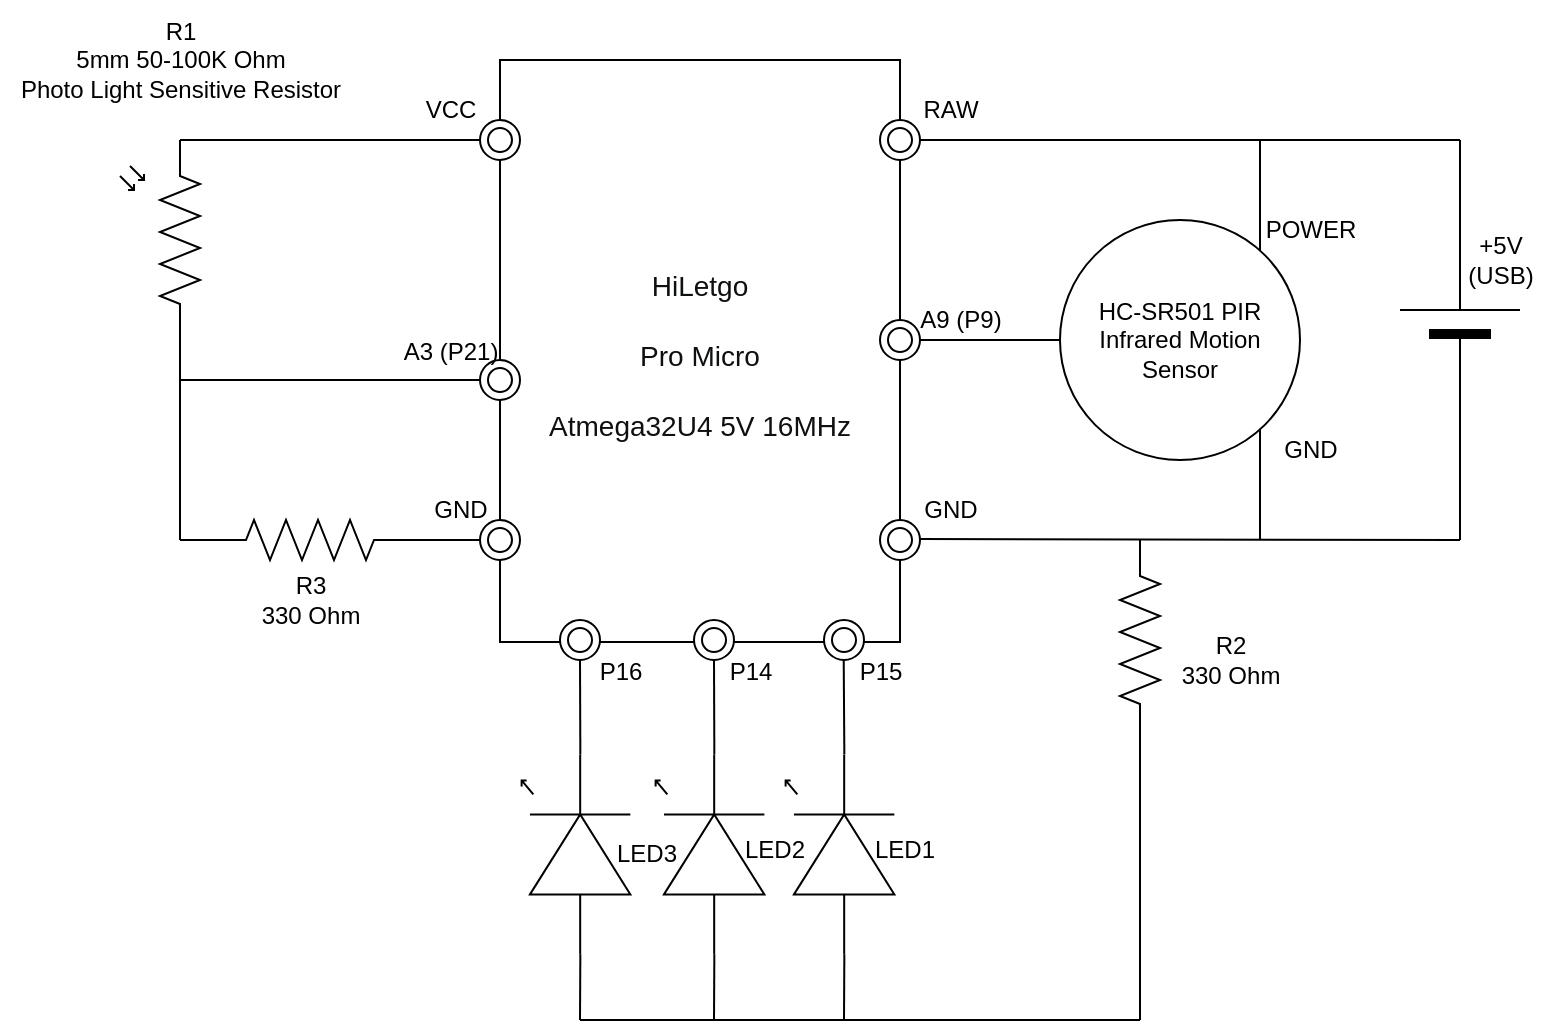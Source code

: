 <mxfile version="24.8.4">
  <diagram name="Page-1" id="16e2658f-23c8-b752-8be9-c03fbebb8bbe">
    <mxGraphModel dx="1094" dy="1160" grid="1" gridSize="10" guides="1" tooltips="1" connect="1" arrows="1" fold="1" page="1" pageScale="1" pageWidth="1100" pageHeight="850" background="none" math="0" shadow="0">
      <root>
        <mxCell id="0" />
        <mxCell id="1" parent="0" />
        <mxCell id="_HQgu8TvVa0ZUjis0PXV-1" value="" style="pointerEvents=1;verticalLabelPosition=bottom;shadow=0;dashed=0;align=center;html=1;verticalAlign=top;shape=mxgraph.electrical.resistors.symmetrical_photoconductive_transducer;rotation=-90;" parent="1" vertex="1">
          <mxGeometry x="140" y="270" width="100" height="40" as="geometry" />
        </mxCell>
        <mxCell id="7a-uF8XU-NLAj2xIB6lD-1" value="&lt;h1 style=&quot;box-sizing: border-box; padding: 0px; margin-top: 0px; margin-right: 0px; margin-left: 0px; text-rendering: optimizelegibility; font-weight: 400; color: rgb(15, 17, 17); background-color: rgb(255, 255, 255); margin-bottom: 0px !important; line-height: 32px !important;&quot; class=&quot;a-size-large a-spacing-none&quot;&gt;&lt;span style=&quot;box-sizing: border-box; text-rendering: optimizelegibility; word-break: break-word; line-height: 32px !important;&quot; class=&quot;a-size-large product-title-word-break&quot; id=&quot;productTitle&quot;&gt;&lt;font style=&quot;font-size: 14px;&quot; face=&quot;Helvetica&quot;&gt;HiLetgo&lt;/font&gt;&lt;/span&gt;&lt;/h1&gt;&lt;h1 style=&quot;box-sizing: border-box; padding: 0px; margin-top: 0px; margin-right: 0px; margin-left: 0px; text-rendering: optimizelegibility; font-weight: 400; color: rgb(15, 17, 17); background-color: rgb(255, 255, 255); margin-bottom: 0px !important; line-height: 32px !important;&quot; class=&quot;a-size-large a-spacing-none&quot;&gt;&lt;span style=&quot;box-sizing: border-box; text-rendering: optimizelegibility; word-break: break-word; line-height: 32px !important;&quot; class=&quot;a-size-large product-title-word-break&quot;&gt;&lt;font style=&quot;font-size: 14px;&quot; face=&quot;Helvetica&quot;&gt;Pro Micro&lt;/font&gt;&lt;/span&gt;&lt;/h1&gt;&lt;h1 style=&quot;box-sizing: border-box; padding: 0px; margin-top: 0px; margin-right: 0px; margin-left: 0px; text-rendering: optimizelegibility; font-weight: 400; color: rgb(15, 17, 17); background-color: rgb(255, 255, 255); margin-bottom: 0px !important; line-height: 32px !important;&quot; class=&quot;a-size-large a-spacing-none&quot;&gt;&lt;span style=&quot;box-sizing: border-box; text-rendering: optimizelegibility; word-break: break-word; line-height: 32px !important;&quot; class=&quot;a-size-large product-title-word-break&quot;&gt;&lt;font style=&quot;font-size: 14px;&quot; face=&quot;Helvetica&quot;&gt;Atmega32U4 5V 16MHz&lt;/font&gt;&lt;/span&gt;&lt;/h1&gt;" style="rounded=0;whiteSpace=wrap;html=1;align=center;" vertex="1" parent="1">
          <mxGeometry x="360" y="200" width="200" height="291" as="geometry" />
        </mxCell>
        <mxCell id="7a-uF8XU-NLAj2xIB6lD-4" value="" style="verticalLabelPosition=bottom;shadow=0;dashed=0;align=center;fillColor=#000000;html=1;verticalAlign=top;strokeWidth=1;shape=mxgraph.electrical.miscellaneous.monocell_battery;rounded=1;comic=0;labelBackgroundColor=none;fontFamily=Verdana;fontSize=12;rotation=-90;" vertex="1" parent="1">
          <mxGeometry x="790" y="300" width="100" height="60" as="geometry" />
        </mxCell>
        <mxCell id="7a-uF8XU-NLAj2xIB6lD-8" value="" style="verticalLabelPosition=bottom;shadow=0;dashed=0;align=center;html=1;verticalAlign=top;shape=mxgraph.electrical.opto_electronics.led_1;pointerEvents=1;rotation=-90;" vertex="1" parent="1">
          <mxGeometry x="480" y="570" width="100" height="54.38" as="geometry" />
        </mxCell>
        <mxCell id="7a-uF8XU-NLAj2xIB6lD-9" value="" style="endArrow=none;html=1;rounded=0;" edge="1" parent="1">
          <mxGeometry width="50" height="50" relative="1" as="geometry">
            <mxPoint x="562" y="240" as="sourcePoint" />
            <mxPoint x="840" y="240" as="targetPoint" />
          </mxGeometry>
        </mxCell>
        <mxCell id="7a-uF8XU-NLAj2xIB6lD-11" value="" style="endArrow=none;html=1;rounded=0;entryX=0;entryY=0.5;entryDx=0;entryDy=0;" edge="1" parent="1" target="7a-uF8XU-NLAj2xIB6lD-7">
          <mxGeometry width="50" height="50" relative="1" as="geometry">
            <mxPoint x="560" y="340" as="sourcePoint" />
            <mxPoint x="570" y="330" as="targetPoint" />
          </mxGeometry>
        </mxCell>
        <mxCell id="7a-uF8XU-NLAj2xIB6lD-13" value="" style="endArrow=none;html=1;rounded=0;" edge="1" parent="1" source="7a-uF8XU-NLAj2xIB6lD-4">
          <mxGeometry width="50" height="50" relative="1" as="geometry">
            <mxPoint x="790" y="290" as="sourcePoint" />
            <mxPoint x="840" y="240" as="targetPoint" />
          </mxGeometry>
        </mxCell>
        <mxCell id="7a-uF8XU-NLAj2xIB6lD-15" value="RAW" style="text;html=1;align=center;verticalAlign=middle;resizable=0;points=[];autosize=1;strokeColor=none;fillColor=none;" vertex="1" parent="1">
          <mxGeometry x="560" y="210" width="50" height="30" as="geometry" />
        </mxCell>
        <mxCell id="7a-uF8XU-NLAj2xIB6lD-16" value="" style="ellipse;shape=doubleEllipse;whiteSpace=wrap;html=1;aspect=fixed;" vertex="1" parent="1">
          <mxGeometry x="550" y="230" width="20" height="20" as="geometry" />
        </mxCell>
        <mxCell id="7a-uF8XU-NLAj2xIB6lD-17" value="" style="endArrow=none;html=1;rounded=0;entryX=0;entryY=0.5;entryDx=0;entryDy=0;entryPerimeter=0;" edge="1" parent="1" target="7a-uF8XU-NLAj2xIB6lD-4">
          <mxGeometry width="50" height="50" relative="1" as="geometry">
            <mxPoint x="840" y="440" as="sourcePoint" />
            <mxPoint x="859.5" y="400" as="targetPoint" />
          </mxGeometry>
        </mxCell>
        <mxCell id="7a-uF8XU-NLAj2xIB6lD-18" value="" style="endArrow=none;html=1;rounded=0;" edge="1" parent="1">
          <mxGeometry width="50" height="50" relative="1" as="geometry">
            <mxPoint x="740" y="300" as="sourcePoint" />
            <mxPoint x="740" y="240" as="targetPoint" />
          </mxGeometry>
        </mxCell>
        <mxCell id="7a-uF8XU-NLAj2xIB6lD-19" value="POWER" style="text;html=1;align=center;verticalAlign=middle;resizable=0;points=[];autosize=1;strokeColor=none;fillColor=none;" vertex="1" parent="1">
          <mxGeometry x="730" y="270" width="70" height="30" as="geometry" />
        </mxCell>
        <mxCell id="7a-uF8XU-NLAj2xIB6lD-20" value="" style="ellipse;shape=doubleEllipse;whiteSpace=wrap;html=1;aspect=fixed;" vertex="1" parent="1">
          <mxGeometry x="550" y="430" width="20" height="20" as="geometry" />
        </mxCell>
        <mxCell id="7a-uF8XU-NLAj2xIB6lD-21" value="" style="endArrow=none;html=1;rounded=0;" edge="1" parent="1">
          <mxGeometry width="50" height="50" relative="1" as="geometry">
            <mxPoint x="570" y="439.5" as="sourcePoint" />
            <mxPoint x="840" y="440" as="targetPoint" />
          </mxGeometry>
        </mxCell>
        <mxCell id="7a-uF8XU-NLAj2xIB6lD-22" value="+5V&lt;div&gt;(USB)&lt;/div&gt;" style="text;html=1;align=center;verticalAlign=middle;resizable=0;points=[];autosize=1;strokeColor=none;fillColor=none;" vertex="1" parent="1">
          <mxGeometry x="830" y="280" width="60" height="40" as="geometry" />
        </mxCell>
        <mxCell id="7a-uF8XU-NLAj2xIB6lD-23" value="" style="endArrow=none;html=1;rounded=0;" edge="1" parent="1">
          <mxGeometry width="50" height="50" relative="1" as="geometry">
            <mxPoint x="740" y="440" as="sourcePoint" />
            <mxPoint x="740" y="380" as="targetPoint" />
          </mxGeometry>
        </mxCell>
        <mxCell id="7a-uF8XU-NLAj2xIB6lD-24" value="GND" style="text;html=1;align=center;verticalAlign=middle;resizable=0;points=[];autosize=1;strokeColor=none;fillColor=none;" vertex="1" parent="1">
          <mxGeometry x="740" y="380" width="50" height="30" as="geometry" />
        </mxCell>
        <mxCell id="7a-uF8XU-NLAj2xIB6lD-25" value="" style="ellipse;shape=doubleEllipse;whiteSpace=wrap;html=1;aspect=fixed;" vertex="1" parent="1">
          <mxGeometry x="550" y="330" width="20" height="20" as="geometry" />
        </mxCell>
        <mxCell id="7a-uF8XU-NLAj2xIB6lD-7" value="HC-SR501 PIR Infrared Motion Sensor" style="ellipse;whiteSpace=wrap;html=1;aspect=fixed;" vertex="1" parent="1">
          <mxGeometry x="640" y="280" width="120" height="120" as="geometry" />
        </mxCell>
        <mxCell id="7a-uF8XU-NLAj2xIB6lD-26" value="A9 (P&lt;span style=&quot;background-color: initial;&quot;&gt;9)&lt;/span&gt;" style="text;html=1;align=center;verticalAlign=middle;resizable=0;points=[];autosize=1;strokeColor=none;fillColor=none;" vertex="1" parent="1">
          <mxGeometry x="560" y="315" width="60" height="30" as="geometry" />
        </mxCell>
        <mxCell id="7a-uF8XU-NLAj2xIB6lD-27" value="GND" style="text;html=1;align=center;verticalAlign=middle;resizable=0;points=[];autosize=1;strokeColor=none;fillColor=none;" vertex="1" parent="1">
          <mxGeometry x="560" y="410" width="50" height="30" as="geometry" />
        </mxCell>
        <mxCell id="7a-uF8XU-NLAj2xIB6lD-29" value="R1&lt;div&gt;5mm 50-100K Ohm&lt;div&gt;Photo Light Sensitive Resistor&lt;/div&gt;&lt;/div&gt;" style="text;html=1;align=center;verticalAlign=middle;resizable=0;points=[];autosize=1;strokeColor=none;fillColor=none;" vertex="1" parent="1">
          <mxGeometry x="110" y="170" width="180" height="60" as="geometry" />
        </mxCell>
        <mxCell id="7a-uF8XU-NLAj2xIB6lD-30" value="" style="pointerEvents=1;verticalLabelPosition=bottom;shadow=0;dashed=0;align=center;html=1;verticalAlign=top;shape=mxgraph.electrical.resistors.resistor_2;rotation=90;" vertex="1" parent="1">
          <mxGeometry x="630" y="480" width="100" height="20" as="geometry" />
        </mxCell>
        <mxCell id="7a-uF8XU-NLAj2xIB6lD-33" value="LED1" style="text;html=1;align=center;verticalAlign=middle;resizable=0;points=[];autosize=1;strokeColor=none;fillColor=none;" vertex="1" parent="1">
          <mxGeometry x="537" y="580" width="50" height="30" as="geometry" />
        </mxCell>
        <mxCell id="7a-uF8XU-NLAj2xIB6lD-34" value="R2&lt;div&gt;330 Ohm&lt;/div&gt;" style="text;html=1;align=center;verticalAlign=middle;resizable=0;points=[];autosize=1;strokeColor=none;fillColor=none;" vertex="1" parent="1">
          <mxGeometry x="690" y="480" width="70" height="40" as="geometry" />
        </mxCell>
        <mxCell id="7a-uF8XU-NLAj2xIB6lD-35" value="" style="endArrow=none;html=1;rounded=0;entryX=1;entryY=0.5;entryDx=0;entryDy=0;entryPerimeter=0;" edge="1" parent="1" target="7a-uF8XU-NLAj2xIB6lD-30">
          <mxGeometry width="50" height="50" relative="1" as="geometry">
            <mxPoint x="680" y="680" as="sourcePoint" />
            <mxPoint x="620" y="640" as="targetPoint" />
          </mxGeometry>
        </mxCell>
        <mxCell id="7a-uF8XU-NLAj2xIB6lD-36" value="" style="endArrow=none;html=1;rounded=0;" edge="1" parent="1">
          <mxGeometry width="50" height="50" relative="1" as="geometry">
            <mxPoint x="400" y="680" as="sourcePoint" />
            <mxPoint x="680" y="680" as="targetPoint" />
          </mxGeometry>
        </mxCell>
        <mxCell id="7a-uF8XU-NLAj2xIB6lD-37" value="" style="endArrow=none;html=1;rounded=0;entryX=0;entryY=0.54;entryDx=0;entryDy=0;entryPerimeter=0;" edge="1" parent="1" target="7a-uF8XU-NLAj2xIB6lD-8">
          <mxGeometry width="50" height="50" relative="1" as="geometry">
            <mxPoint x="532" y="680" as="sourcePoint" />
            <mxPoint x="530" y="660" as="targetPoint" />
          </mxGeometry>
        </mxCell>
        <mxCell id="7a-uF8XU-NLAj2xIB6lD-38" value="" style="ellipse;shape=doubleEllipse;whiteSpace=wrap;html=1;aspect=fixed;" vertex="1" parent="1">
          <mxGeometry x="457" y="480" width="20" height="20" as="geometry" />
        </mxCell>
        <mxCell id="7a-uF8XU-NLAj2xIB6lD-39" value="" style="ellipse;shape=doubleEllipse;whiteSpace=wrap;html=1;aspect=fixed;" vertex="1" parent="1">
          <mxGeometry x="390" y="480" width="20" height="20" as="geometry" />
        </mxCell>
        <mxCell id="7a-uF8XU-NLAj2xIB6lD-44" value="" style="verticalLabelPosition=bottom;shadow=0;dashed=0;align=center;html=1;verticalAlign=top;shape=mxgraph.electrical.opto_electronics.led_1;pointerEvents=1;rotation=-90;" vertex="1" parent="1">
          <mxGeometry x="348" y="570" width="100" height="54.38" as="geometry" />
        </mxCell>
        <mxCell id="7a-uF8XU-NLAj2xIB6lD-45" value="LED3" style="text;html=1;align=center;verticalAlign=middle;resizable=0;points=[];autosize=1;strokeColor=none;fillColor=none;" vertex="1" parent="1">
          <mxGeometry x="408" y="582.19" width="50" height="30" as="geometry" />
        </mxCell>
        <mxCell id="7a-uF8XU-NLAj2xIB6lD-46" value="" style="endArrow=none;html=1;rounded=0;entryX=0;entryY=0.54;entryDx=0;entryDy=0;entryPerimeter=0;" edge="1" parent="1" target="7a-uF8XU-NLAj2xIB6lD-44">
          <mxGeometry width="50" height="50" relative="1" as="geometry">
            <mxPoint x="400" y="680" as="sourcePoint" />
            <mxPoint x="540" y="670" as="targetPoint" />
          </mxGeometry>
        </mxCell>
        <mxCell id="7a-uF8XU-NLAj2xIB6lD-47" value="" style="verticalLabelPosition=bottom;shadow=0;dashed=0;align=center;html=1;verticalAlign=top;shape=mxgraph.electrical.opto_electronics.led_1;pointerEvents=1;rotation=-90;" vertex="1" parent="1">
          <mxGeometry x="415" y="570" width="100" height="54.38" as="geometry" />
        </mxCell>
        <mxCell id="7a-uF8XU-NLAj2xIB6lD-48" value="LED2" style="text;html=1;align=center;verticalAlign=middle;resizable=0;points=[];autosize=1;strokeColor=none;fillColor=none;" vertex="1" parent="1">
          <mxGeometry x="472" y="580" width="50" height="30" as="geometry" />
        </mxCell>
        <mxCell id="7a-uF8XU-NLAj2xIB6lD-49" value="" style="endArrow=none;html=1;rounded=0;entryX=0;entryY=0.54;entryDx=0;entryDy=0;entryPerimeter=0;" edge="1" parent="1" target="7a-uF8XU-NLAj2xIB6lD-47">
          <mxGeometry width="50" height="50" relative="1" as="geometry">
            <mxPoint x="467" y="680" as="sourcePoint" />
            <mxPoint x="465" y="660" as="targetPoint" />
          </mxGeometry>
        </mxCell>
        <mxCell id="7a-uF8XU-NLAj2xIB6lD-50" value="" style="endArrow=none;html=1;rounded=0;entryX=0.859;entryY=1.002;entryDx=0;entryDy=0;entryPerimeter=0;exitX=1;exitY=0.54;exitDx=0;exitDy=0;exitPerimeter=0;" edge="1" parent="1" source="7a-uF8XU-NLAj2xIB6lD-8" target="7a-uF8XU-NLAj2xIB6lD-1">
          <mxGeometry width="50" height="50" relative="1" as="geometry">
            <mxPoint x="530" y="536" as="sourcePoint" />
            <mxPoint x="530" y="503" as="targetPoint" />
          </mxGeometry>
        </mxCell>
        <mxCell id="7a-uF8XU-NLAj2xIB6lD-40" value="" style="ellipse;shape=doubleEllipse;whiteSpace=wrap;html=1;aspect=fixed;" vertex="1" parent="1">
          <mxGeometry x="522" y="480" width="20" height="20" as="geometry" />
        </mxCell>
        <mxCell id="7a-uF8XU-NLAj2xIB6lD-52" value="" style="endArrow=none;html=1;rounded=0;entryX=0.5;entryY=1;entryDx=0;entryDy=0;exitX=1;exitY=0.54;exitDx=0;exitDy=0;exitPerimeter=0;" edge="1" parent="1" source="7a-uF8XU-NLAj2xIB6lD-47" target="7a-uF8XU-NLAj2xIB6lD-38">
          <mxGeometry width="50" height="50" relative="1" as="geometry">
            <mxPoint x="470" y="558" as="sourcePoint" />
            <mxPoint x="470" y="503" as="targetPoint" />
          </mxGeometry>
        </mxCell>
        <mxCell id="7a-uF8XU-NLAj2xIB6lD-53" value="P15" style="text;html=1;align=center;verticalAlign=middle;resizable=0;points=[];autosize=1;strokeColor=none;fillColor=none;" vertex="1" parent="1">
          <mxGeometry x="530" y="491" width="40" height="30" as="geometry" />
        </mxCell>
        <mxCell id="7a-uF8XU-NLAj2xIB6lD-54" value="P14" style="text;html=1;align=center;verticalAlign=middle;resizable=0;points=[];autosize=1;strokeColor=none;fillColor=none;" vertex="1" parent="1">
          <mxGeometry x="465" y="491" width="40" height="30" as="geometry" />
        </mxCell>
        <mxCell id="7a-uF8XU-NLAj2xIB6lD-55" value="" style="endArrow=none;html=1;rounded=0;exitX=1;exitY=0.54;exitDx=0;exitDy=0;exitPerimeter=0;" edge="1" parent="1" source="7a-uF8XU-NLAj2xIB6lD-44">
          <mxGeometry width="50" height="50" relative="1" as="geometry">
            <mxPoint x="399.5" y="547" as="sourcePoint" />
            <mxPoint x="400" y="500" as="targetPoint" />
          </mxGeometry>
        </mxCell>
        <mxCell id="7a-uF8XU-NLAj2xIB6lD-56" value="P16" style="text;html=1;align=center;verticalAlign=middle;resizable=0;points=[];autosize=1;strokeColor=none;fillColor=none;" vertex="1" parent="1">
          <mxGeometry x="400" y="491" width="40" height="30" as="geometry" />
        </mxCell>
        <mxCell id="7a-uF8XU-NLAj2xIB6lD-57" value="GND" style="text;html=1;align=center;verticalAlign=middle;resizable=0;points=[];autosize=1;strokeColor=none;fillColor=none;" vertex="1" parent="1">
          <mxGeometry x="315" y="410" width="50" height="30" as="geometry" />
        </mxCell>
        <mxCell id="7a-uF8XU-NLAj2xIB6lD-59" value="" style="ellipse;shape=doubleEllipse;whiteSpace=wrap;html=1;aspect=fixed;" vertex="1" parent="1">
          <mxGeometry x="350" y="430" width="20" height="20" as="geometry" />
        </mxCell>
        <mxCell id="7a-uF8XU-NLAj2xIB6lD-60" value="" style="ellipse;shape=doubleEllipse;whiteSpace=wrap;html=1;aspect=fixed;" vertex="1" parent="1">
          <mxGeometry x="350" y="350" width="20" height="20" as="geometry" />
        </mxCell>
        <mxCell id="7a-uF8XU-NLAj2xIB6lD-61" value="" style="ellipse;shape=doubleEllipse;whiteSpace=wrap;html=1;aspect=fixed;" vertex="1" parent="1">
          <mxGeometry x="350" y="230" width="20" height="20" as="geometry" />
        </mxCell>
        <mxCell id="7a-uF8XU-NLAj2xIB6lD-62" value="" style="pointerEvents=1;verticalLabelPosition=bottom;shadow=0;dashed=0;align=center;html=1;verticalAlign=top;shape=mxgraph.electrical.resistors.resistor_2;" vertex="1" parent="1">
          <mxGeometry x="215" y="430" width="100" height="20" as="geometry" />
        </mxCell>
        <mxCell id="7a-uF8XU-NLAj2xIB6lD-63" value="" style="endArrow=none;html=1;rounded=0;exitX=1;exitY=0.5;exitDx=0;exitDy=0;exitPerimeter=0;entryX=0;entryY=0.5;entryDx=0;entryDy=0;" edge="1" parent="1" source="7a-uF8XU-NLAj2xIB6lD-62" target="7a-uF8XU-NLAj2xIB6lD-59">
          <mxGeometry width="50" height="50" relative="1" as="geometry">
            <mxPoint x="520" y="380" as="sourcePoint" />
            <mxPoint x="570" y="330" as="targetPoint" />
          </mxGeometry>
        </mxCell>
        <mxCell id="7a-uF8XU-NLAj2xIB6lD-64" value="R3&lt;div&gt;330 Ohm&lt;/div&gt;" style="text;html=1;align=center;verticalAlign=middle;resizable=0;points=[];autosize=1;strokeColor=none;fillColor=none;" vertex="1" parent="1">
          <mxGeometry x="230" y="450" width="70" height="40" as="geometry" />
        </mxCell>
        <mxCell id="7a-uF8XU-NLAj2xIB6lD-66" value="" style="endArrow=none;html=1;rounded=0;exitX=0;exitY=0.75;exitDx=0;exitDy=0;exitPerimeter=0;" edge="1" parent="1" source="_HQgu8TvVa0ZUjis0PXV-1">
          <mxGeometry width="50" height="50" relative="1" as="geometry">
            <mxPoint x="520" y="380" as="sourcePoint" />
            <mxPoint x="200" y="440" as="targetPoint" />
          </mxGeometry>
        </mxCell>
        <mxCell id="7a-uF8XU-NLAj2xIB6lD-67" value="" style="endArrow=none;html=1;rounded=0;entryX=0;entryY=0.5;entryDx=0;entryDy=0;entryPerimeter=0;" edge="1" parent="1" target="7a-uF8XU-NLAj2xIB6lD-62">
          <mxGeometry width="50" height="50" relative="1" as="geometry">
            <mxPoint x="200" y="440" as="sourcePoint" />
            <mxPoint x="570" y="330" as="targetPoint" />
          </mxGeometry>
        </mxCell>
        <mxCell id="7a-uF8XU-NLAj2xIB6lD-68" value="" style="endArrow=none;html=1;rounded=0;entryX=0;entryY=0.5;entryDx=0;entryDy=0;" edge="1" parent="1" target="7a-uF8XU-NLAj2xIB6lD-60">
          <mxGeometry width="50" height="50" relative="1" as="geometry">
            <mxPoint x="200" y="360" as="sourcePoint" />
            <mxPoint x="320" y="340" as="targetPoint" />
          </mxGeometry>
        </mxCell>
        <mxCell id="7a-uF8XU-NLAj2xIB6lD-71" value="" style="endArrow=none;html=1;rounded=0;exitX=1;exitY=0.75;exitDx=0;exitDy=0;exitPerimeter=0;entryX=0;entryY=0.5;entryDx=0;entryDy=0;" edge="1" parent="1" source="_HQgu8TvVa0ZUjis0PXV-1" target="7a-uF8XU-NLAj2xIB6lD-61">
          <mxGeometry width="50" height="50" relative="1" as="geometry">
            <mxPoint x="520" y="380" as="sourcePoint" />
            <mxPoint x="570" y="330" as="targetPoint" />
          </mxGeometry>
        </mxCell>
        <mxCell id="7a-uF8XU-NLAj2xIB6lD-72" value="VCC" style="text;html=1;align=center;verticalAlign=middle;resizable=0;points=[];autosize=1;strokeColor=none;fillColor=none;" vertex="1" parent="1">
          <mxGeometry x="310" y="210" width="50" height="30" as="geometry" />
        </mxCell>
        <mxCell id="7a-uF8XU-NLAj2xIB6lD-73" value="A3 (P21)" style="text;html=1;align=center;verticalAlign=middle;resizable=0;points=[];autosize=1;strokeColor=none;fillColor=none;" vertex="1" parent="1">
          <mxGeometry x="300" y="330.5" width="70" height="30" as="geometry" />
        </mxCell>
      </root>
    </mxGraphModel>
  </diagram>
</mxfile>

